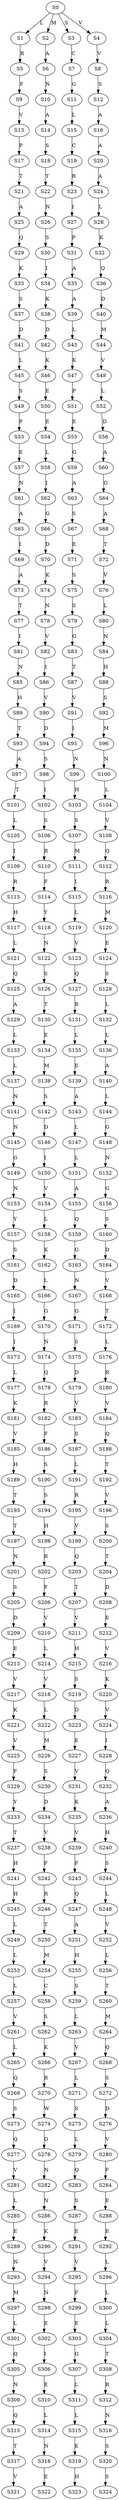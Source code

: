 strict digraph  {
	S0 -> S1 [ label = L ];
	S0 -> S2 [ label = M ];
	S0 -> S3 [ label = S ];
	S0 -> S4 [ label = V ];
	S1 -> S5 [ label = R ];
	S2 -> S6 [ label = A ];
	S3 -> S7 [ label = C ];
	S4 -> S8 [ label = V ];
	S5 -> S9 [ label = F ];
	S6 -> S10 [ label = N ];
	S7 -> S11 [ label = G ];
	S8 -> S12 [ label = S ];
	S9 -> S13 [ label = V ];
	S10 -> S14 [ label = A ];
	S11 -> S15 [ label = L ];
	S12 -> S16 [ label = A ];
	S13 -> S17 [ label = P ];
	S14 -> S18 [ label = S ];
	S15 -> S19 [ label = C ];
	S16 -> S20 [ label = A ];
	S17 -> S21 [ label = T ];
	S18 -> S22 [ label = T ];
	S19 -> S23 [ label = R ];
	S20 -> S24 [ label = A ];
	S21 -> S25 [ label = A ];
	S22 -> S26 [ label = N ];
	S23 -> S27 [ label = I ];
	S24 -> S28 [ label = L ];
	S25 -> S29 [ label = Q ];
	S26 -> S30 [ label = S ];
	S27 -> S31 [ label = P ];
	S28 -> S32 [ label = K ];
	S29 -> S33 [ label = K ];
	S30 -> S34 [ label = I ];
	S31 -> S35 [ label = A ];
	S32 -> S36 [ label = Q ];
	S33 -> S37 [ label = S ];
	S34 -> S38 [ label = K ];
	S35 -> S39 [ label = A ];
	S36 -> S40 [ label = D ];
	S37 -> S41 [ label = D ];
	S38 -> S42 [ label = D ];
	S39 -> S43 [ label = L ];
	S40 -> S44 [ label = M ];
	S41 -> S45 [ label = L ];
	S42 -> S46 [ label = K ];
	S43 -> S47 [ label = K ];
	S44 -> S48 [ label = V ];
	S45 -> S49 [ label = S ];
	S46 -> S50 [ label = E ];
	S47 -> S51 [ label = P ];
	S48 -> S52 [ label = L ];
	S49 -> S53 [ label = P ];
	S50 -> S54 [ label = E ];
	S51 -> S55 [ label = E ];
	S52 -> S56 [ label = D ];
	S53 -> S57 [ label = E ];
	S54 -> S58 [ label = L ];
	S55 -> S59 [ label = G ];
	S56 -> S60 [ label = A ];
	S57 -> S61 [ label = N ];
	S58 -> S62 [ label = I ];
	S59 -> S63 [ label = A ];
	S60 -> S64 [ label = G ];
	S61 -> S65 [ label = A ];
	S62 -> S66 [ label = G ];
	S63 -> S67 [ label = S ];
	S64 -> S68 [ label = A ];
	S65 -> S69 [ label = I ];
	S66 -> S70 [ label = D ];
	S67 -> S71 [ label = E ];
	S68 -> S72 [ label = T ];
	S69 -> S73 [ label = A ];
	S70 -> S74 [ label = K ];
	S71 -> S75 [ label = S ];
	S72 -> S76 [ label = V ];
	S73 -> S77 [ label = T ];
	S74 -> S78 [ label = N ];
	S75 -> S79 [ label = S ];
	S76 -> S80 [ label = L ];
	S77 -> S81 [ label = I ];
	S78 -> S82 [ label = V ];
	S79 -> S83 [ label = G ];
	S80 -> S84 [ label = N ];
	S81 -> S85 [ label = N ];
	S82 -> S86 [ label = I ];
	S83 -> S87 [ label = T ];
	S84 -> S88 [ label = H ];
	S85 -> S89 [ label = H ];
	S86 -> S90 [ label = V ];
	S87 -> S91 [ label = V ];
	S88 -> S92 [ label = S ];
	S89 -> S93 [ label = T ];
	S90 -> S94 [ label = D ];
	S91 -> S95 [ label = I ];
	S92 -> S96 [ label = M ];
	S93 -> S97 [ label = A ];
	S94 -> S98 [ label = S ];
	S95 -> S99 [ label = N ];
	S96 -> S100 [ label = N ];
	S97 -> S101 [ label = T ];
	S98 -> S102 [ label = I ];
	S99 -> S103 [ label = H ];
	S100 -> S104 [ label = L ];
	S101 -> S105 [ label = L ];
	S102 -> S106 [ label = S ];
	S103 -> S107 [ label = S ];
	S104 -> S108 [ label = V ];
	S105 -> S109 [ label = I ];
	S106 -> S110 [ label = R ];
	S107 -> S111 [ label = M ];
	S108 -> S112 [ label = Q ];
	S109 -> S113 [ label = R ];
	S110 -> S114 [ label = F ];
	S111 -> S115 [ label = I ];
	S112 -> S116 [ label = R ];
	S113 -> S117 [ label = H ];
	S114 -> S118 [ label = Y ];
	S115 -> S119 [ label = L ];
	S116 -> S120 [ label = M ];
	S117 -> S121 [ label = L ];
	S118 -> S122 [ label = N ];
	S119 -> S123 [ label = V ];
	S120 -> S124 [ label = E ];
	S121 -> S125 [ label = Q ];
	S122 -> S126 [ label = S ];
	S123 -> S127 [ label = Q ];
	S124 -> S128 [ label = S ];
	S125 -> S129 [ label = A ];
	S126 -> S130 [ label = T ];
	S127 -> S131 [ label = R ];
	S128 -> S132 [ label = L ];
	S129 -> S133 [ label = L ];
	S130 -> S134 [ label = E ];
	S131 -> S135 [ label = L ];
	S132 -> S136 [ label = L ];
	S133 -> S137 [ label = L ];
	S134 -> S138 [ label = M ];
	S135 -> S139 [ label = E ];
	S136 -> S140 [ label = A ];
	S137 -> S141 [ label = N ];
	S138 -> S142 [ label = S ];
	S139 -> S143 [ label = A ];
	S140 -> S144 [ label = L ];
	S141 -> S145 [ label = N ];
	S142 -> S146 [ label = D ];
	S143 -> S147 [ label = L ];
	S144 -> S148 [ label = G ];
	S145 -> S149 [ label = G ];
	S146 -> S150 [ label = I ];
	S147 -> S151 [ label = L ];
	S148 -> S152 [ label = N ];
	S149 -> S153 [ label = N ];
	S150 -> S154 [ label = V ];
	S151 -> S155 [ label = A ];
	S152 -> S156 [ label = G ];
	S153 -> S157 [ label = Y ];
	S154 -> S158 [ label = L ];
	S155 -> S159 [ label = Q ];
	S156 -> S160 [ label = S ];
	S157 -> S161 [ label = S ];
	S158 -> S162 [ label = K ];
	S159 -> S163 [ label = G ];
	S160 -> S164 [ label = D ];
	S161 -> S165 [ label = D ];
	S162 -> S166 [ label = L ];
	S163 -> S167 [ label = N ];
	S164 -> S168 [ label = V ];
	S165 -> S169 [ label = I ];
	S166 -> S170 [ label = G ];
	S167 -> S171 [ label = G ];
	S168 -> S172 [ label = T ];
	S169 -> S173 [ label = I ];
	S170 -> S174 [ label = N ];
	S171 -> S175 [ label = S ];
	S172 -> S176 [ label = L ];
	S173 -> S177 [ label = L ];
	S174 -> S178 [ label = Q ];
	S175 -> S179 [ label = D ];
	S176 -> S180 [ label = R ];
	S177 -> S181 [ label = K ];
	S178 -> S182 [ label = R ];
	S179 -> S183 [ label = V ];
	S180 -> S184 [ label = V ];
	S181 -> S185 [ label = V ];
	S182 -> S186 [ label = F ];
	S183 -> S187 [ label = S ];
	S184 -> S188 [ label = Q ];
	S185 -> S189 [ label = H ];
	S186 -> S190 [ label = S ];
	S187 -> S191 [ label = L ];
	S188 -> S192 [ label = T ];
	S189 -> S193 [ label = T ];
	S190 -> S194 [ label = S ];
	S191 -> S195 [ label = R ];
	S192 -> S196 [ label = V ];
	S193 -> S197 [ label = T ];
	S194 -> S198 [ label = H ];
	S195 -> S199 [ label = V ];
	S196 -> S200 [ label = S ];
	S197 -> S201 [ label = N ];
	S198 -> S202 [ label = R ];
	S199 -> S203 [ label = Q ];
	S200 -> S204 [ label = T ];
	S201 -> S205 [ label = S ];
	S202 -> S206 [ label = F ];
	S203 -> S207 [ label = T ];
	S204 -> S208 [ label = D ];
	S205 -> S209 [ label = D ];
	S206 -> S210 [ label = V ];
	S207 -> S211 [ label = V ];
	S208 -> S212 [ label = E ];
	S209 -> S213 [ label = E ];
	S210 -> S214 [ label = L ];
	S211 -> S215 [ label = H ];
	S212 -> S216 [ label = V ];
	S213 -> S217 [ label = V ];
	S214 -> S218 [ label = V ];
	S215 -> S219 [ label = S ];
	S216 -> S220 [ label = K ];
	S217 -> S221 [ label = K ];
	S218 -> S222 [ label = L ];
	S219 -> S223 [ label = D ];
	S220 -> S224 [ label = V ];
	S221 -> S225 [ label = V ];
	S222 -> S226 [ label = M ];
	S223 -> S227 [ label = E ];
	S224 -> S228 [ label = I ];
	S225 -> S229 [ label = F ];
	S226 -> S230 [ label = S ];
	S227 -> S231 [ label = V ];
	S228 -> S232 [ label = Q ];
	S229 -> S233 [ label = Y ];
	S230 -> S234 [ label = D ];
	S231 -> S235 [ label = K ];
	S232 -> S236 [ label = A ];
	S233 -> S237 [ label = T ];
	S234 -> S238 [ label = V ];
	S235 -> S239 [ label = V ];
	S236 -> S240 [ label = H ];
	S237 -> S241 [ label = H ];
	S238 -> S242 [ label = F ];
	S239 -> S243 [ label = F ];
	S240 -> S244 [ label = S ];
	S241 -> S245 [ label = H ];
	S242 -> S246 [ label = R ];
	S243 -> S247 [ label = Q ];
	S244 -> S248 [ label = L ];
	S245 -> S249 [ label = L ];
	S246 -> S250 [ label = T ];
	S247 -> S251 [ label = A ];
	S248 -> S252 [ label = V ];
	S249 -> S253 [ label = L ];
	S250 -> S254 [ label = M ];
	S251 -> S255 [ label = H ];
	S252 -> S256 [ label = L ];
	S253 -> S257 [ label = L ];
	S254 -> S258 [ label = C ];
	S255 -> S259 [ label = S ];
	S256 -> S260 [ label = T ];
	S257 -> S261 [ label = V ];
	S258 -> S262 [ label = S ];
	S259 -> S263 [ label = L ];
	S260 -> S264 [ label = M ];
	S261 -> S265 [ label = L ];
	S262 -> S266 [ label = K ];
	S263 -> S267 [ label = V ];
	S264 -> S268 [ label = Q ];
	S265 -> S269 [ label = Q ];
	S266 -> S270 [ label = R ];
	S267 -> S271 [ label = L ];
	S268 -> S272 [ label = S ];
	S269 -> S273 [ label = S ];
	S270 -> S274 [ label = W ];
	S271 -> S275 [ label = S ];
	S272 -> S276 [ label = D ];
	S273 -> S277 [ label = Q ];
	S274 -> S278 [ label = D ];
	S275 -> S279 [ label = L ];
	S276 -> S280 [ label = V ];
	S277 -> S281 [ label = V ];
	S278 -> S282 [ label = N ];
	S279 -> S283 [ label = Q ];
	S280 -> S284 [ label = F ];
	S281 -> S285 [ label = L ];
	S282 -> S286 [ label = N ];
	S283 -> S287 [ label = S ];
	S284 -> S288 [ label = E ];
	S285 -> S289 [ label = E ];
	S286 -> S290 [ label = K ];
	S287 -> S291 [ label = E ];
	S288 -> S292 [ label = E ];
	S289 -> S293 [ label = N ];
	S290 -> S294 [ label = V ];
	S291 -> S295 [ label = V ];
	S292 -> S296 [ label = L ];
	S293 -> S297 [ label = M ];
	S294 -> S298 [ label = N ];
	S295 -> S299 [ label = F ];
	S296 -> S300 [ label = L ];
	S297 -> S301 [ label = L ];
	S298 -> S302 [ label = E ];
	S299 -> S303 [ label = E ];
	S300 -> S304 [ label = L ];
	S301 -> S305 [ label = Q ];
	S302 -> S306 [ label = I ];
	S303 -> S307 [ label = G ];
	S304 -> S308 [ label = T ];
	S305 -> S309 [ label = N ];
	S306 -> S310 [ label = E ];
	S307 -> S311 [ label = L ];
	S308 -> S312 [ label = R ];
	S309 -> S313 [ label = Q ];
	S310 -> S314 [ label = L ];
	S311 -> S315 [ label = L ];
	S312 -> S316 [ label = N ];
	S313 -> S317 [ label = T ];
	S314 -> S318 [ label = N ];
	S315 -> S319 [ label = E ];
	S316 -> S320 [ label = S ];
	S317 -> S321 [ label = V ];
	S318 -> S322 [ label = E ];
	S319 -> S323 [ label = H ];
	S320 -> S324 [ label = S ];
}
